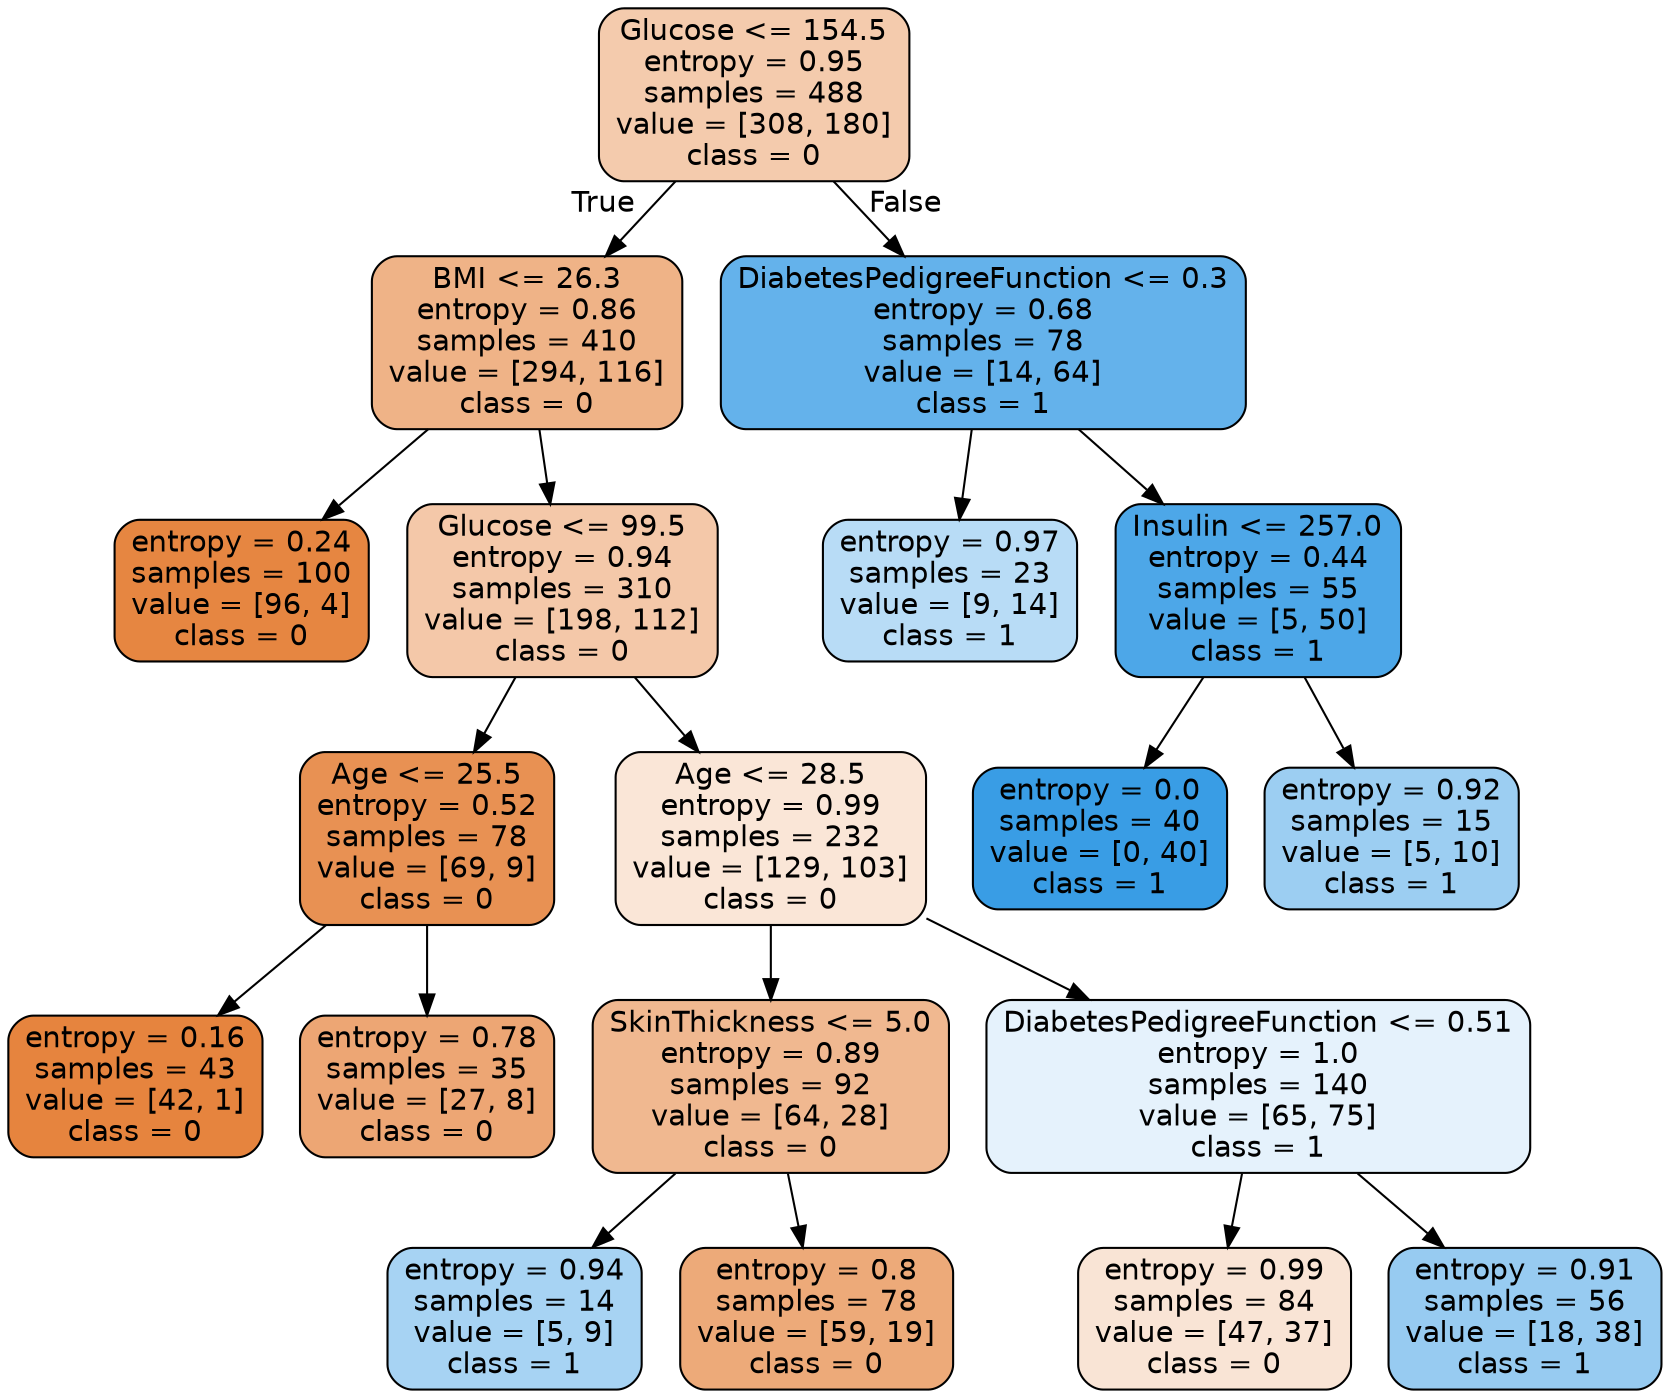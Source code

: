 digraph Tree {
node [shape=box, style="filled, rounded", color="black", fontname="helvetica"] ;
edge [fontname="helvetica"] ;
0 [label="Glucose <= 154.5\nentropy = 0.95\nsamples = 488\nvalue = [308, 180]\nclass = 0", fillcolor="#f4cbad"] ;
1 [label="BMI <= 26.3\nentropy = 0.86\nsamples = 410\nvalue = [294, 116]\nclass = 0", fillcolor="#efb387"] ;
0 -> 1 [labeldistance=2.5, labelangle=45, headlabel="True"] ;
3 [label="entropy = 0.24\nsamples = 100\nvalue = [96, 4]\nclass = 0", fillcolor="#e68641"] ;
1 -> 3 ;
4 [label="Glucose <= 99.5\nentropy = 0.94\nsamples = 310\nvalue = [198, 112]\nclass = 0", fillcolor="#f4c8a9"] ;
1 -> 4 ;
5 [label="Age <= 25.5\nentropy = 0.52\nsamples = 78\nvalue = [69, 9]\nclass = 0", fillcolor="#e89153"] ;
4 -> 5 ;
13 [label="entropy = 0.16\nsamples = 43\nvalue = [42, 1]\nclass = 0", fillcolor="#e6843e"] ;
5 -> 13 ;
14 [label="entropy = 0.78\nsamples = 35\nvalue = [27, 8]\nclass = 0", fillcolor="#eda674"] ;
5 -> 14 ;
6 [label="Age <= 28.5\nentropy = 0.99\nsamples = 232\nvalue = [129, 103]\nclass = 0", fillcolor="#fae6d7"] ;
4 -> 6 ;
7 [label="SkinThickness <= 5.0\nentropy = 0.89\nsamples = 92\nvalue = [64, 28]\nclass = 0", fillcolor="#f0b890"] ;
6 -> 7 ;
15 [label="entropy = 0.94\nsamples = 14\nvalue = [5, 9]\nclass = 1", fillcolor="#a7d3f3"] ;
7 -> 15 ;
16 [label="entropy = 0.8\nsamples = 78\nvalue = [59, 19]\nclass = 0", fillcolor="#edaa79"] ;
7 -> 16 ;
8 [label="DiabetesPedigreeFunction <= 0.51\nentropy = 1.0\nsamples = 140\nvalue = [65, 75]\nclass = 1", fillcolor="#e5f2fc"] ;
6 -> 8 ;
17 [label="entropy = 0.99\nsamples = 84\nvalue = [47, 37]\nclass = 0", fillcolor="#f9e4d5"] ;
8 -> 17 ;
18 [label="entropy = 0.91\nsamples = 56\nvalue = [18, 38]\nclass = 1", fillcolor="#97cbf1"] ;
8 -> 18 ;
2 [label="DiabetesPedigreeFunction <= 0.3\nentropy = 0.68\nsamples = 78\nvalue = [14, 64]\nclass = 1", fillcolor="#64b2eb"] ;
0 -> 2 [labeldistance=2.5, labelangle=-45, headlabel="False"] ;
9 [label="entropy = 0.97\nsamples = 23\nvalue = [9, 14]\nclass = 1", fillcolor="#b8dcf6"] ;
2 -> 9 ;
10 [label="Insulin <= 257.0\nentropy = 0.44\nsamples = 55\nvalue = [5, 50]\nclass = 1", fillcolor="#4da7e8"] ;
2 -> 10 ;
11 [label="entropy = 0.0\nsamples = 40\nvalue = [0, 40]\nclass = 1", fillcolor="#399de5"] ;
10 -> 11 ;
12 [label="entropy = 0.92\nsamples = 15\nvalue = [5, 10]\nclass = 1", fillcolor="#9ccef2"] ;
10 -> 12 ;
}